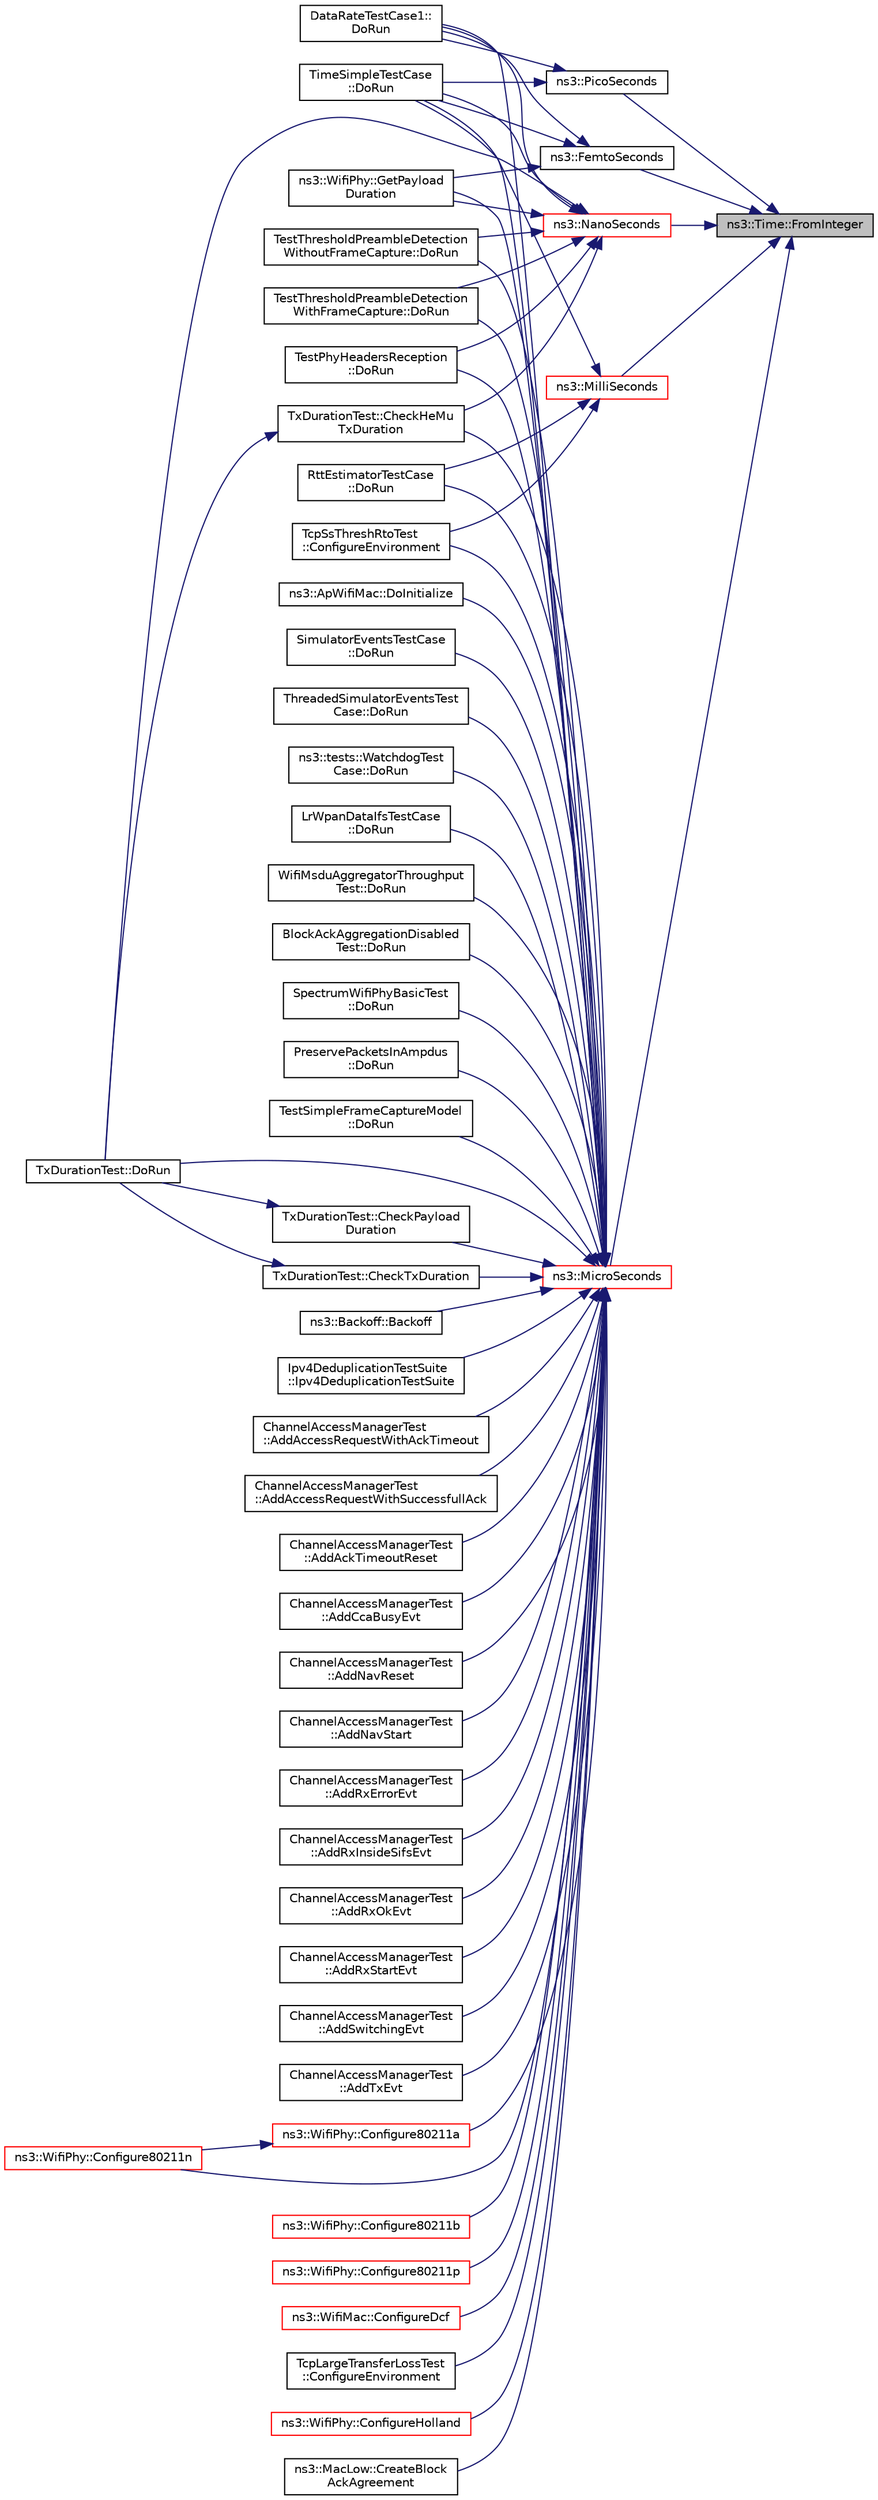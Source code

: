 digraph "ns3::Time::FromInteger"
{
 // LATEX_PDF_SIZE
  edge [fontname="Helvetica",fontsize="10",labelfontname="Helvetica",labelfontsize="10"];
  node [fontname="Helvetica",fontsize="10",shape=record];
  rankdir="RL";
  Node1 [label="ns3::Time::FromInteger",height=0.2,width=0.4,color="black", fillcolor="grey75", style="filled", fontcolor="black",tooltip="Create a Time equal to value in unit unit."];
  Node1 -> Node2 [dir="back",color="midnightblue",fontsize="10",style="solid",fontname="Helvetica"];
  Node2 [label="ns3::FemtoSeconds",height=0.2,width=0.4,color="black", fillcolor="white", style="filled",URL="$group__timecivil.html#ga7df0af9e3ea0a71baeba0fbde1c54943",tooltip="Construct a Time in the indicated unit."];
  Node2 -> Node3 [dir="back",color="midnightblue",fontsize="10",style="solid",fontname="Helvetica"];
  Node3 [label="TimeSimpleTestCase\l::DoRun",height=0.2,width=0.4,color="black", fillcolor="white", style="filled",URL="$class_time_simple_test_case.html#a4420daddc0f37503638626397ec83f41",tooltip="Runs the Simple Time test case."];
  Node2 -> Node4 [dir="back",color="midnightblue",fontsize="10",style="solid",fontname="Helvetica"];
  Node4 [label="DataRateTestCase1::\lDoRun",height=0.2,width=0.4,color="black", fillcolor="white", style="filled",URL="$class_data_rate_test_case1.html#a29a3b879b26297f9f1474f16e94908f2",tooltip="Implementation to actually run this TestCase."];
  Node2 -> Node5 [dir="back",color="midnightblue",fontsize="10",style="solid",fontname="Helvetica"];
  Node5 [label="ns3::WifiPhy::GetPayload\lDuration",height=0.2,width=0.4,color="black", fillcolor="white", style="filled",URL="$classns3_1_1_wifi_phy.html#a7e72152289274c390430fa6e52e99acf",tooltip=" "];
  Node1 -> Node6 [dir="back",color="midnightblue",fontsize="10",style="solid",fontname="Helvetica"];
  Node6 [label="ns3::MicroSeconds",height=0.2,width=0.4,color="red", fillcolor="white", style="filled",URL="$group__timecivil.html#ga17465a639c8d1464e76538afdd78a9f0",tooltip="Construct a Time in the indicated unit."];
  Node6 -> Node7 [dir="back",color="midnightblue",fontsize="10",style="solid",fontname="Helvetica"];
  Node7 [label="ns3::Backoff::Backoff",height=0.2,width=0.4,color="black", fillcolor="white", style="filled",URL="$classns3_1_1_backoff.html#af39e9ddd21741927e45ff346b2fdb464",tooltip=" "];
  Node6 -> Node8 [dir="back",color="midnightblue",fontsize="10",style="solid",fontname="Helvetica"];
  Node8 [label="Ipv4DeduplicationTestSuite\l::Ipv4DeduplicationTestSuite",height=0.2,width=0.4,color="black", fillcolor="white", style="filled",URL="$class_ipv4_deduplication_test_suite.html#a6aa8666abcbc004f08009b7e9fc9963a",tooltip=" "];
  Node6 -> Node9 [dir="back",color="midnightblue",fontsize="10",style="solid",fontname="Helvetica"];
  Node9 [label="ChannelAccessManagerTest\l::AddAccessRequestWithAckTimeout",height=0.2,width=0.4,color="black", fillcolor="white", style="filled",URL="$class_channel_access_manager_test.html#a402941680f349b5d3eb39dc2c8e95ff9",tooltip="Add access request with Ack timeout."];
  Node6 -> Node10 [dir="back",color="midnightblue",fontsize="10",style="solid",fontname="Helvetica"];
  Node10 [label="ChannelAccessManagerTest\l::AddAccessRequestWithSuccessfullAck",height=0.2,width=0.4,color="black", fillcolor="white", style="filled",URL="$class_channel_access_manager_test.html#aa94312637e16f0dc96e66fb2054707d3",tooltip="Add access request with successful ack."];
  Node6 -> Node11 [dir="back",color="midnightblue",fontsize="10",style="solid",fontname="Helvetica"];
  Node11 [label="ChannelAccessManagerTest\l::AddAckTimeoutReset",height=0.2,width=0.4,color="black", fillcolor="white", style="filled",URL="$class_channel_access_manager_test.html#a04548ff433026de63babe1700ea8ae8b",tooltip="Add Ack timeout reset function."];
  Node6 -> Node12 [dir="back",color="midnightblue",fontsize="10",style="solid",fontname="Helvetica"];
  Node12 [label="ChannelAccessManagerTest\l::AddCcaBusyEvt",height=0.2,width=0.4,color="black", fillcolor="white", style="filled",URL="$class_channel_access_manager_test.html#ac6a83fde9f852471ae67580df5635a37",tooltip="Add CCA busy event function."];
  Node6 -> Node13 [dir="back",color="midnightblue",fontsize="10",style="solid",fontname="Helvetica"];
  Node13 [label="ChannelAccessManagerTest\l::AddNavReset",height=0.2,width=0.4,color="black", fillcolor="white", style="filled",URL="$class_channel_access_manager_test.html#ae8a604feffb9eab702d246db5d9aa4b5",tooltip="Add NAV reset function."];
  Node6 -> Node14 [dir="back",color="midnightblue",fontsize="10",style="solid",fontname="Helvetica"];
  Node14 [label="ChannelAccessManagerTest\l::AddNavStart",height=0.2,width=0.4,color="black", fillcolor="white", style="filled",URL="$class_channel_access_manager_test.html#accbb95a947cbf87143b94e7605bf23c8",tooltip="Add NAV start function."];
  Node6 -> Node15 [dir="back",color="midnightblue",fontsize="10",style="solid",fontname="Helvetica"];
  Node15 [label="ChannelAccessManagerTest\l::AddRxErrorEvt",height=0.2,width=0.4,color="black", fillcolor="white", style="filled",URL="$class_channel_access_manager_test.html#a9ea82a070c9c7c29222315ccd87d38af",tooltip="Add receive error event function for error at end of frame."];
  Node6 -> Node16 [dir="back",color="midnightblue",fontsize="10",style="solid",fontname="Helvetica"];
  Node16 [label="ChannelAccessManagerTest\l::AddRxInsideSifsEvt",height=0.2,width=0.4,color="black", fillcolor="white", style="filled",URL="$class_channel_access_manager_test.html#ad66cc8e441b4e910dd1fbbebb03a7200",tooltip="Add receive inside SIFS event function."];
  Node6 -> Node17 [dir="back",color="midnightblue",fontsize="10",style="solid",fontname="Helvetica"];
  Node17 [label="ChannelAccessManagerTest\l::AddRxOkEvt",height=0.2,width=0.4,color="black", fillcolor="white", style="filled",URL="$class_channel_access_manager_test.html#a0822019536ced6b935c14eb4d8fdaef1",tooltip="Add receive OK event function."];
  Node6 -> Node18 [dir="back",color="midnightblue",fontsize="10",style="solid",fontname="Helvetica"];
  Node18 [label="ChannelAccessManagerTest\l::AddRxStartEvt",height=0.2,width=0.4,color="black", fillcolor="white", style="filled",URL="$class_channel_access_manager_test.html#a091466685990a146229821575f2dcef2",tooltip="Add receive start event function."];
  Node6 -> Node19 [dir="back",color="midnightblue",fontsize="10",style="solid",fontname="Helvetica"];
  Node19 [label="ChannelAccessManagerTest\l::AddSwitchingEvt",height=0.2,width=0.4,color="black", fillcolor="white", style="filled",URL="$class_channel_access_manager_test.html#a93cd682d0bb3061cca59efcca8039fb1",tooltip="Add switching event function."];
  Node6 -> Node20 [dir="back",color="midnightblue",fontsize="10",style="solid",fontname="Helvetica"];
  Node20 [label="ChannelAccessManagerTest\l::AddTxEvt",height=0.2,width=0.4,color="black", fillcolor="white", style="filled",URL="$class_channel_access_manager_test.html#aeb2cfa23341ce4ef21e1b5dbe613e5d7",tooltip="Add transmit event function."];
  Node6 -> Node21 [dir="back",color="midnightblue",fontsize="10",style="solid",fontname="Helvetica"];
  Node21 [label="TxDurationTest::CheckHeMu\lTxDuration",height=0.2,width=0.4,color="black", fillcolor="white", style="filled",URL="$class_tx_duration_test.html#aa0304b79f39966f80588360632659222",tooltip="Check if the overall Tx duration returned by WifiPhy for a HE MU PPDU corresponds to a known value."];
  Node21 -> Node22 [dir="back",color="midnightblue",fontsize="10",style="solid",fontname="Helvetica"];
  Node22 [label="TxDurationTest::DoRun",height=0.2,width=0.4,color="black", fillcolor="white", style="filled",URL="$class_tx_duration_test.html#a92181289166e9577bebdbdb352169597",tooltip="Implementation to actually run this TestCase."];
  Node6 -> Node23 [dir="back",color="midnightblue",fontsize="10",style="solid",fontname="Helvetica"];
  Node23 [label="TxDurationTest::CheckPayload\lDuration",height=0.2,width=0.4,color="black", fillcolor="white", style="filled",URL="$class_tx_duration_test.html#a8666c54033e392b15feb1d2aa78bd1c7",tooltip="Check if the payload tx duration returned by InterferenceHelper corresponds to a known value of the p..."];
  Node23 -> Node22 [dir="back",color="midnightblue",fontsize="10",style="solid",fontname="Helvetica"];
  Node6 -> Node24 [dir="back",color="midnightblue",fontsize="10",style="solid",fontname="Helvetica"];
  Node24 [label="TxDurationTest::CheckTxDuration",height=0.2,width=0.4,color="black", fillcolor="white", style="filled",URL="$class_tx_duration_test.html#a86485ba9721aa086d5a487588b856b8a",tooltip="Check if the overall tx duration returned by InterferenceHelper corresponds to a known value of the p..."];
  Node24 -> Node22 [dir="back",color="midnightblue",fontsize="10",style="solid",fontname="Helvetica"];
  Node6 -> Node25 [dir="back",color="midnightblue",fontsize="10",style="solid",fontname="Helvetica"];
  Node25 [label="ns3::WifiPhy::Configure80211a",height=0.2,width=0.4,color="red", fillcolor="white", style="filled",URL="$classns3_1_1_wifi_phy.html#a3f4c48226fee10de85a17e6ce62af0f3",tooltip="Configure WifiPhy with appropriate channel frequency and supported rates for 802.11a standard."];
  Node25 -> Node26 [dir="back",color="midnightblue",fontsize="10",style="solid",fontname="Helvetica"];
  Node26 [label="ns3::WifiPhy::Configure80211n",height=0.2,width=0.4,color="red", fillcolor="white", style="filled",URL="$classns3_1_1_wifi_phy.html#ac4cf51f397334a060632d690675446e6",tooltip="Configure WifiPhy with appropriate channel frequency and supported rates for 802.11n standard."];
  Node6 -> Node48 [dir="back",color="midnightblue",fontsize="10",style="solid",fontname="Helvetica"];
  Node48 [label="ns3::WifiPhy::Configure80211b",height=0.2,width=0.4,color="red", fillcolor="white", style="filled",URL="$classns3_1_1_wifi_phy.html#a6d06ede65c6956ad9c414a00587279d7",tooltip="Configure WifiPhy with appropriate channel frequency and supported rates for 802.11b standard."];
  Node6 -> Node26 [dir="back",color="midnightblue",fontsize="10",style="solid",fontname="Helvetica"];
  Node6 -> Node50 [dir="back",color="midnightblue",fontsize="10",style="solid",fontname="Helvetica"];
  Node50 [label="ns3::WifiPhy::Configure80211p",height=0.2,width=0.4,color="red", fillcolor="white", style="filled",URL="$classns3_1_1_wifi_phy.html#a600da251aeb770f71765351e803b0f2f",tooltip="Configure WifiPhy with appropriate channel frequency and supported rates for 802.11p standard."];
  Node6 -> Node51 [dir="back",color="midnightblue",fontsize="10",style="solid",fontname="Helvetica"];
  Node51 [label="ns3::WifiMac::ConfigureDcf",height=0.2,width=0.4,color="red", fillcolor="white", style="filled",URL="$classns3_1_1_wifi_mac.html#a57f06517a8097efc7b0314088450b84a",tooltip=" "];
  Node6 -> Node67 [dir="back",color="midnightblue",fontsize="10",style="solid",fontname="Helvetica"];
  Node67 [label="TcpSsThreshRtoTest\l::ConfigureEnvironment",height=0.2,width=0.4,color="black", fillcolor="white", style="filled",URL="$class_tcp_ss_thresh_rto_test.html#a79aa5295f87e9ff35b20d65f82ea9ad3",tooltip="Change the configuration of the environment."];
  Node6 -> Node68 [dir="back",color="midnightblue",fontsize="10",style="solid",fontname="Helvetica"];
  Node68 [label="TcpLargeTransferLossTest\l::ConfigureEnvironment",height=0.2,width=0.4,color="black", fillcolor="white", style="filled",URL="$class_tcp_large_transfer_loss_test.html#a10b83e7ea9a18f7638db0ec7363443ac",tooltip="Change the configuration of the environment."];
  Node6 -> Node69 [dir="back",color="midnightblue",fontsize="10",style="solid",fontname="Helvetica"];
  Node69 [label="ns3::WifiPhy::ConfigureHolland",height=0.2,width=0.4,color="red", fillcolor="white", style="filled",URL="$classns3_1_1_wifi_phy.html#aba0f3d79d7fe9be1485a3d87a8923cdd",tooltip="Configure WifiPhy with appropriate channel frequency and supported rates for Holland."];
  Node6 -> Node70 [dir="back",color="midnightblue",fontsize="10",style="solid",fontname="Helvetica"];
  Node70 [label="ns3::MacLow::CreateBlock\lAckAgreement",height=0.2,width=0.4,color="black", fillcolor="white", style="filled",URL="$classns3_1_1_mac_low.html#ab70f7f727b5f9e1e1357a73e29ba7f82",tooltip=" "];
  Node6 -> Node71 [dir="back",color="midnightblue",fontsize="10",style="solid",fontname="Helvetica"];
  Node71 [label="ns3::ApWifiMac::DoInitialize",height=0.2,width=0.4,color="black", fillcolor="white", style="filled",URL="$classns3_1_1_ap_wifi_mac.html#a398b0e04d5c31b7459358a459beff098",tooltip="Initialize() implementation."];
  Node6 -> Node72 [dir="back",color="midnightblue",fontsize="10",style="solid",fontname="Helvetica"];
  Node72 [label="SimulatorEventsTestCase\l::DoRun",height=0.2,width=0.4,color="black", fillcolor="white", style="filled",URL="$class_simulator_events_test_case.html#a00040d668dfec666439e200cbf653807",tooltip="Implementation to actually run this TestCase."];
  Node6 -> Node73 [dir="back",color="midnightblue",fontsize="10",style="solid",fontname="Helvetica"];
  Node73 [label="ThreadedSimulatorEventsTest\lCase::DoRun",height=0.2,width=0.4,color="black", fillcolor="white", style="filled",URL="$class_threaded_simulator_events_test_case.html#a77bfe7eb0320066be432673a1f07a104",tooltip="Implementation to actually run this TestCase."];
  Node6 -> Node3 [dir="back",color="midnightblue",fontsize="10",style="solid",fontname="Helvetica"];
  Node6 -> Node74 [dir="back",color="midnightblue",fontsize="10",style="solid",fontname="Helvetica"];
  Node74 [label="ns3::tests::WatchdogTest\lCase::DoRun",height=0.2,width=0.4,color="black", fillcolor="white", style="filled",URL="$classns3_1_1tests_1_1_watchdog_test_case.html#ad428bfece8829738b5237aa92560b7f6",tooltip="Implementation to actually run this TestCase."];
  Node6 -> Node75 [dir="back",color="midnightblue",fontsize="10",style="solid",fontname="Helvetica"];
  Node75 [label="RttEstimatorTestCase\l::DoRun",height=0.2,width=0.4,color="black", fillcolor="white", style="filled",URL="$class_rtt_estimator_test_case.html#a0f7b32f862450cf750923c9be8ec0918",tooltip="Implementation to actually run this TestCase."];
  Node6 -> Node76 [dir="back",color="midnightblue",fontsize="10",style="solid",fontname="Helvetica"];
  Node76 [label="LrWpanDataIfsTestCase\l::DoRun",height=0.2,width=0.4,color="black", fillcolor="white", style="filled",URL="$class_lr_wpan_data_ifs_test_case.html#ac017286378536f1822d5b5ffbb6faa07",tooltip="Implementation to actually run this TestCase."];
  Node6 -> Node4 [dir="back",color="midnightblue",fontsize="10",style="solid",fontname="Helvetica"];
  Node6 -> Node77 [dir="back",color="midnightblue",fontsize="10",style="solid",fontname="Helvetica"];
  Node77 [label="WifiMsduAggregatorThroughput\lTest::DoRun",height=0.2,width=0.4,color="black", fillcolor="white", style="filled",URL="$class_wifi_msdu_aggregator_throughput_test.html#a7c7ee21528f8d3c13238b6e9455b03f4",tooltip="Implementation to actually run this TestCase."];
  Node6 -> Node78 [dir="back",color="midnightblue",fontsize="10",style="solid",fontname="Helvetica"];
  Node78 [label="BlockAckAggregationDisabled\lTest::DoRun",height=0.2,width=0.4,color="black", fillcolor="white", style="filled",URL="$class_block_ack_aggregation_disabled_test.html#a8c9854ea317152d3c6bc9b83f981a21c",tooltip="Implementation to actually run this TestCase."];
  Node6 -> Node79 [dir="back",color="midnightblue",fontsize="10",style="solid",fontname="Helvetica"];
  Node79 [label="SpectrumWifiPhyBasicTest\l::DoRun",height=0.2,width=0.4,color="black", fillcolor="white", style="filled",URL="$class_spectrum_wifi_phy_basic_test.html#a99138864abfa358103ae2f202ce925e7",tooltip="Implementation to actually run this TestCase."];
  Node6 -> Node22 [dir="back",color="midnightblue",fontsize="10",style="solid",fontname="Helvetica"];
  Node6 -> Node80 [dir="back",color="midnightblue",fontsize="10",style="solid",fontname="Helvetica"];
  Node80 [label="PreservePacketsInAmpdus\l::DoRun",height=0.2,width=0.4,color="black", fillcolor="white", style="filled",URL="$class_preserve_packets_in_ampdus.html#a38dc259d6a12a8e190f5ceea0235624e",tooltip="Implementation to actually run this TestCase."];
  Node6 -> Node81 [dir="back",color="midnightblue",fontsize="10",style="solid",fontname="Helvetica"];
  Node81 [label="TestThresholdPreambleDetection\lWithoutFrameCapture::DoRun",height=0.2,width=0.4,color="black", fillcolor="white", style="filled",URL="$class_test_threshold_preamble_detection_without_frame_capture.html#a5f449b4f3c59a0deab196e21f8b9e048",tooltip="Implementation to actually run this TestCase."];
  Node6 -> Node82 [dir="back",color="midnightblue",fontsize="10",style="solid",fontname="Helvetica"];
  Node82 [label="TestThresholdPreambleDetection\lWithFrameCapture::DoRun",height=0.2,width=0.4,color="black", fillcolor="white", style="filled",URL="$class_test_threshold_preamble_detection_with_frame_capture.html#a85e4669cc3f532b21e9d0b79190f63b6",tooltip="Implementation to actually run this TestCase."];
  Node6 -> Node83 [dir="back",color="midnightblue",fontsize="10",style="solid",fontname="Helvetica"];
  Node83 [label="TestSimpleFrameCaptureModel\l::DoRun",height=0.2,width=0.4,color="black", fillcolor="white", style="filled",URL="$class_test_simple_frame_capture_model.html#a4ef1ad62ca9e24ceec8c53124fecedce",tooltip="Implementation to actually run this TestCase."];
  Node6 -> Node84 [dir="back",color="midnightblue",fontsize="10",style="solid",fontname="Helvetica"];
  Node84 [label="TestPhyHeadersReception\l::DoRun",height=0.2,width=0.4,color="black", fillcolor="white", style="filled",URL="$class_test_phy_headers_reception.html#a85fbabbc3721c922867e878bd583cd90",tooltip="Implementation to actually run this TestCase."];
  Node6 -> Node5 [dir="back",color="midnightblue",fontsize="10",style="solid",fontname="Helvetica"];
  Node1 -> Node264 [dir="back",color="midnightblue",fontsize="10",style="solid",fontname="Helvetica"];
  Node264 [label="ns3::MilliSeconds",height=0.2,width=0.4,color="red", fillcolor="white", style="filled",URL="$group__timecivil.html#gaf26127cf4571146b83a92ee18679c7a9",tooltip="Construct a Time in the indicated unit."];
  Node264 -> Node67 [dir="back",color="midnightblue",fontsize="10",style="solid",fontname="Helvetica"];
  Node264 -> Node3 [dir="back",color="midnightblue",fontsize="10",style="solid",fontname="Helvetica"];
  Node264 -> Node75 [dir="back",color="midnightblue",fontsize="10",style="solid",fontname="Helvetica"];
  Node1 -> Node570 [dir="back",color="midnightblue",fontsize="10",style="solid",fontname="Helvetica"];
  Node570 [label="ns3::NanoSeconds",height=0.2,width=0.4,color="red", fillcolor="white", style="filled",URL="$group__timecivil.html#ga281d64bcb4dad96267d83c7688ec433f",tooltip="Construct a Time in the indicated unit."];
  Node570 -> Node21 [dir="back",color="midnightblue",fontsize="10",style="solid",fontname="Helvetica"];
  Node570 -> Node3 [dir="back",color="midnightblue",fontsize="10",style="solid",fontname="Helvetica"];
  Node570 -> Node4 [dir="back",color="midnightblue",fontsize="10",style="solid",fontname="Helvetica"];
  Node570 -> Node22 [dir="back",color="midnightblue",fontsize="10",style="solid",fontname="Helvetica"];
  Node570 -> Node81 [dir="back",color="midnightblue",fontsize="10",style="solid",fontname="Helvetica"];
  Node570 -> Node82 [dir="back",color="midnightblue",fontsize="10",style="solid",fontname="Helvetica"];
  Node570 -> Node84 [dir="back",color="midnightblue",fontsize="10",style="solid",fontname="Helvetica"];
  Node570 -> Node5 [dir="back",color="midnightblue",fontsize="10",style="solid",fontname="Helvetica"];
  Node1 -> Node604 [dir="back",color="midnightblue",fontsize="10",style="solid",fontname="Helvetica"];
  Node604 [label="ns3::PicoSeconds",height=0.2,width=0.4,color="black", fillcolor="white", style="filled",URL="$group__timecivil.html#ga76fd2414c43c694447c6e290954c9f3a",tooltip="Construct a Time in the indicated unit."];
  Node604 -> Node3 [dir="back",color="midnightblue",fontsize="10",style="solid",fontname="Helvetica"];
  Node604 -> Node4 [dir="back",color="midnightblue",fontsize="10",style="solid",fontname="Helvetica"];
}
